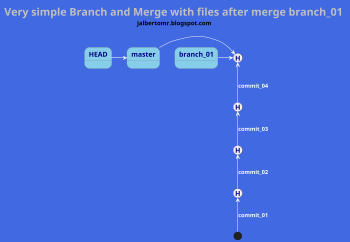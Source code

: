 @startuml
scale 350 width
title <color:silver><size:25>Very simple Branch and Merge with files after merge branch_01\n jalbertomr.blogspot.com

skinparam backgroundColor royalblue
skinparam arrowcolor white
skinparam arrowfontStyle bold
skinparam arrowfontcolor w

skinparam state {
  backgroundColor SkyBlue
  BorderColor gray
  backgroundColor<< Stage >> LimeGreen
  backgroundColor<< WorkDir >> Tomato
  backgroundColor<< History >> Khaki
  FontSize 16
  FontStyle bold
  fontcolor navy
}

state HEAD
state master
state branch_01
state 48ed828 <<History>>
state 3f95103 <<History>>
state 5ec83b9 <<History>>
state fe45123 <<History>>


[*] -up-> 48ed828 : commit_01
48ed828 -up-> 3f95103 : commit_02
3f95103 -up-> 5ec83b9 : commit_03
5ec83b9 -up-> fe45123 : commit_04
48ed828 : <size:20>file1                   \n\n<size:20>A
3f95103 : <size:20>file1                   \n\n<size:20>A\n<size:20>B
5ec83b9 : <size:20>file1              file2\n<size:20>A                  A\n<size:20>B\n<size:20>-->file2 A
fe45123 : <size:20>file1              file2\n<size:20>A                  A\n<size:20>B                  B\n<size:20>-->file2 A\n<size:20>-->file2 B
HEAD -right-> master
master -right-> fe45123
branch_01 -right-> fe45123




@enduml